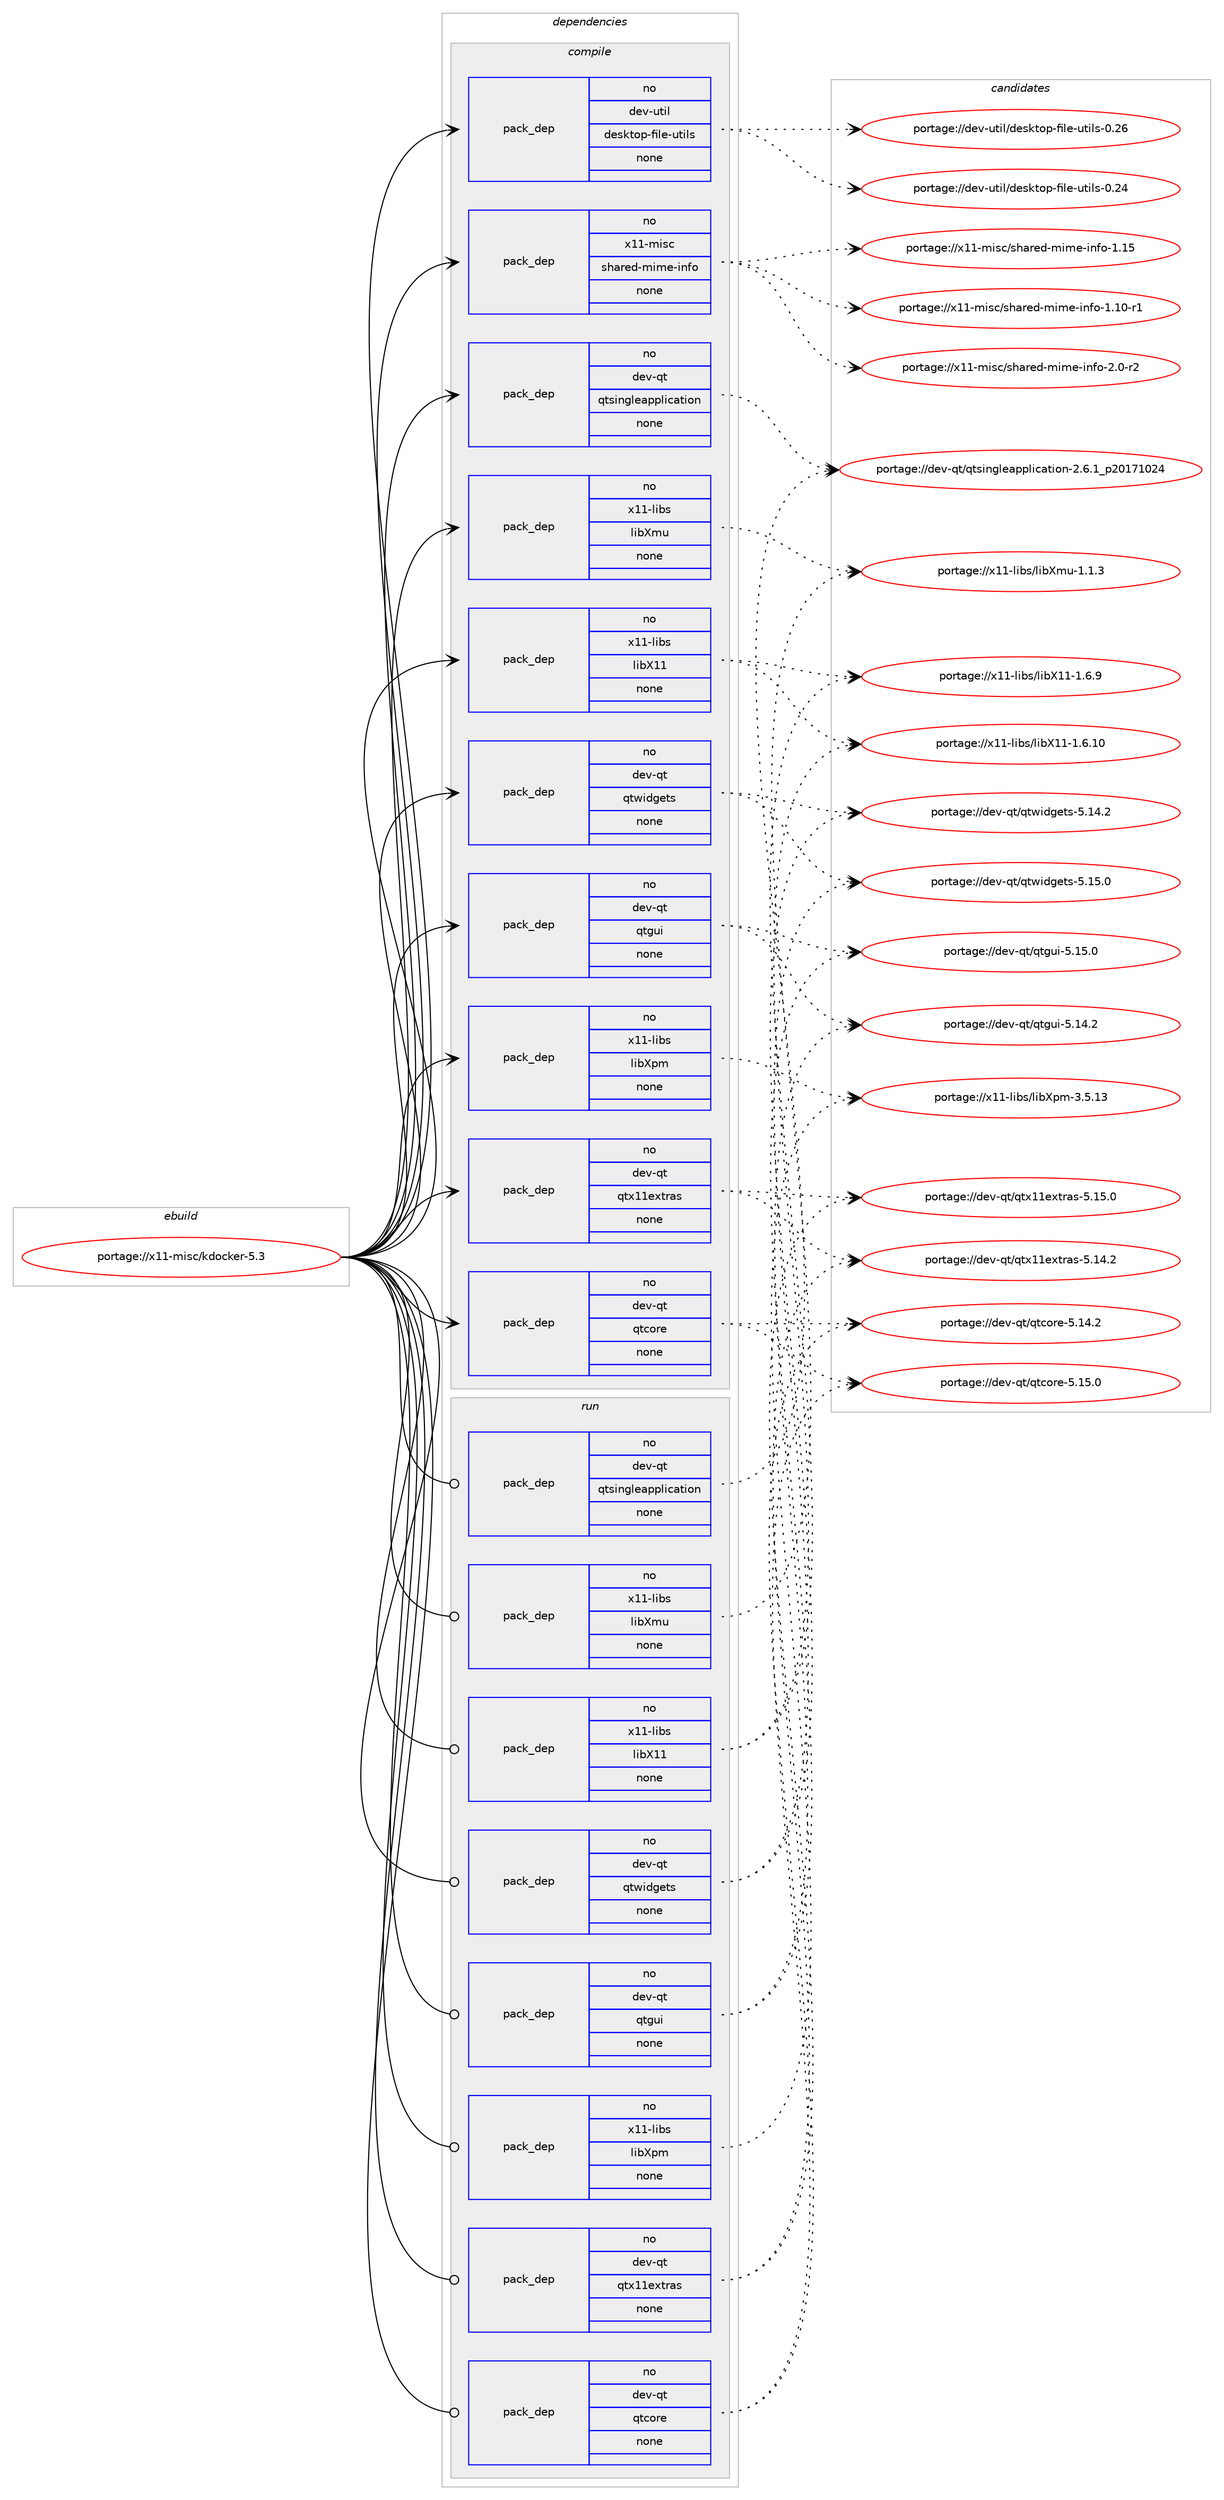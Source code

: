 digraph prolog {

# *************
# Graph options
# *************

newrank=true;
concentrate=true;
compound=true;
graph [rankdir=LR,fontname=Helvetica,fontsize=10,ranksep=1.5];#, ranksep=2.5, nodesep=0.2];
edge  [arrowhead=vee];
node  [fontname=Helvetica,fontsize=10];

# **********
# The ebuild
# **********

subgraph cluster_leftcol {
color=gray;
rank=same;
label=<<i>ebuild</i>>;
id [label="portage://x11-misc/kdocker-5.3", color=red, width=4, href="../x11-misc/kdocker-5.3.svg"];
}

# ****************
# The dependencies
# ****************

subgraph cluster_midcol {
color=gray;
label=<<i>dependencies</i>>;
subgraph cluster_compile {
fillcolor="#eeeeee";
style=filled;
label=<<i>compile</i>>;
subgraph pack1245 {
dependency1383 [label=<<TABLE BORDER="0" CELLBORDER="1" CELLSPACING="0" CELLPADDING="4" WIDTH="220"><TR><TD ROWSPAN="6" CELLPADDING="30">pack_dep</TD></TR><TR><TD WIDTH="110">no</TD></TR><TR><TD>dev-qt</TD></TR><TR><TD>qtcore</TD></TR><TR><TD>none</TD></TR><TR><TD></TD></TR></TABLE>>, shape=none, color=blue];
}
id:e -> dependency1383:w [weight=20,style="solid",arrowhead="vee"];
subgraph pack1246 {
dependency1384 [label=<<TABLE BORDER="0" CELLBORDER="1" CELLSPACING="0" CELLPADDING="4" WIDTH="220"><TR><TD ROWSPAN="6" CELLPADDING="30">pack_dep</TD></TR><TR><TD WIDTH="110">no</TD></TR><TR><TD>dev-qt</TD></TR><TR><TD>qtgui</TD></TR><TR><TD>none</TD></TR><TR><TD></TD></TR></TABLE>>, shape=none, color=blue];
}
id:e -> dependency1384:w [weight=20,style="solid",arrowhead="vee"];
subgraph pack1247 {
dependency1385 [label=<<TABLE BORDER="0" CELLBORDER="1" CELLSPACING="0" CELLPADDING="4" WIDTH="220"><TR><TD ROWSPAN="6" CELLPADDING="30">pack_dep</TD></TR><TR><TD WIDTH="110">no</TD></TR><TR><TD>dev-qt</TD></TR><TR><TD>qtsingleapplication</TD></TR><TR><TD>none</TD></TR><TR><TD></TD></TR></TABLE>>, shape=none, color=blue];
}
id:e -> dependency1385:w [weight=20,style="solid",arrowhead="vee"];
subgraph pack1248 {
dependency1386 [label=<<TABLE BORDER="0" CELLBORDER="1" CELLSPACING="0" CELLPADDING="4" WIDTH="220"><TR><TD ROWSPAN="6" CELLPADDING="30">pack_dep</TD></TR><TR><TD WIDTH="110">no</TD></TR><TR><TD>dev-qt</TD></TR><TR><TD>qtwidgets</TD></TR><TR><TD>none</TD></TR><TR><TD></TD></TR></TABLE>>, shape=none, color=blue];
}
id:e -> dependency1386:w [weight=20,style="solid",arrowhead="vee"];
subgraph pack1249 {
dependency1387 [label=<<TABLE BORDER="0" CELLBORDER="1" CELLSPACING="0" CELLPADDING="4" WIDTH="220"><TR><TD ROWSPAN="6" CELLPADDING="30">pack_dep</TD></TR><TR><TD WIDTH="110">no</TD></TR><TR><TD>dev-qt</TD></TR><TR><TD>qtx11extras</TD></TR><TR><TD>none</TD></TR><TR><TD></TD></TR></TABLE>>, shape=none, color=blue];
}
id:e -> dependency1387:w [weight=20,style="solid",arrowhead="vee"];
subgraph pack1250 {
dependency1388 [label=<<TABLE BORDER="0" CELLBORDER="1" CELLSPACING="0" CELLPADDING="4" WIDTH="220"><TR><TD ROWSPAN="6" CELLPADDING="30">pack_dep</TD></TR><TR><TD WIDTH="110">no</TD></TR><TR><TD>dev-util</TD></TR><TR><TD>desktop-file-utils</TD></TR><TR><TD>none</TD></TR><TR><TD></TD></TR></TABLE>>, shape=none, color=blue];
}
id:e -> dependency1388:w [weight=20,style="solid",arrowhead="vee"];
subgraph pack1251 {
dependency1389 [label=<<TABLE BORDER="0" CELLBORDER="1" CELLSPACING="0" CELLPADDING="4" WIDTH="220"><TR><TD ROWSPAN="6" CELLPADDING="30">pack_dep</TD></TR><TR><TD WIDTH="110">no</TD></TR><TR><TD>x11-libs</TD></TR><TR><TD>libX11</TD></TR><TR><TD>none</TD></TR><TR><TD></TD></TR></TABLE>>, shape=none, color=blue];
}
id:e -> dependency1389:w [weight=20,style="solid",arrowhead="vee"];
subgraph pack1252 {
dependency1390 [label=<<TABLE BORDER="0" CELLBORDER="1" CELLSPACING="0" CELLPADDING="4" WIDTH="220"><TR><TD ROWSPAN="6" CELLPADDING="30">pack_dep</TD></TR><TR><TD WIDTH="110">no</TD></TR><TR><TD>x11-libs</TD></TR><TR><TD>libXmu</TD></TR><TR><TD>none</TD></TR><TR><TD></TD></TR></TABLE>>, shape=none, color=blue];
}
id:e -> dependency1390:w [weight=20,style="solid",arrowhead="vee"];
subgraph pack1253 {
dependency1391 [label=<<TABLE BORDER="0" CELLBORDER="1" CELLSPACING="0" CELLPADDING="4" WIDTH="220"><TR><TD ROWSPAN="6" CELLPADDING="30">pack_dep</TD></TR><TR><TD WIDTH="110">no</TD></TR><TR><TD>x11-libs</TD></TR><TR><TD>libXpm</TD></TR><TR><TD>none</TD></TR><TR><TD></TD></TR></TABLE>>, shape=none, color=blue];
}
id:e -> dependency1391:w [weight=20,style="solid",arrowhead="vee"];
subgraph pack1254 {
dependency1392 [label=<<TABLE BORDER="0" CELLBORDER="1" CELLSPACING="0" CELLPADDING="4" WIDTH="220"><TR><TD ROWSPAN="6" CELLPADDING="30">pack_dep</TD></TR><TR><TD WIDTH="110">no</TD></TR><TR><TD>x11-misc</TD></TR><TR><TD>shared-mime-info</TD></TR><TR><TD>none</TD></TR><TR><TD></TD></TR></TABLE>>, shape=none, color=blue];
}
id:e -> dependency1392:w [weight=20,style="solid",arrowhead="vee"];
}
subgraph cluster_compileandrun {
fillcolor="#eeeeee";
style=filled;
label=<<i>compile and run</i>>;
}
subgraph cluster_run {
fillcolor="#eeeeee";
style=filled;
label=<<i>run</i>>;
subgraph pack1255 {
dependency1393 [label=<<TABLE BORDER="0" CELLBORDER="1" CELLSPACING="0" CELLPADDING="4" WIDTH="220"><TR><TD ROWSPAN="6" CELLPADDING="30">pack_dep</TD></TR><TR><TD WIDTH="110">no</TD></TR><TR><TD>dev-qt</TD></TR><TR><TD>qtcore</TD></TR><TR><TD>none</TD></TR><TR><TD></TD></TR></TABLE>>, shape=none, color=blue];
}
id:e -> dependency1393:w [weight=20,style="solid",arrowhead="odot"];
subgraph pack1256 {
dependency1394 [label=<<TABLE BORDER="0" CELLBORDER="1" CELLSPACING="0" CELLPADDING="4" WIDTH="220"><TR><TD ROWSPAN="6" CELLPADDING="30">pack_dep</TD></TR><TR><TD WIDTH="110">no</TD></TR><TR><TD>dev-qt</TD></TR><TR><TD>qtgui</TD></TR><TR><TD>none</TD></TR><TR><TD></TD></TR></TABLE>>, shape=none, color=blue];
}
id:e -> dependency1394:w [weight=20,style="solid",arrowhead="odot"];
subgraph pack1257 {
dependency1395 [label=<<TABLE BORDER="0" CELLBORDER="1" CELLSPACING="0" CELLPADDING="4" WIDTH="220"><TR><TD ROWSPAN="6" CELLPADDING="30">pack_dep</TD></TR><TR><TD WIDTH="110">no</TD></TR><TR><TD>dev-qt</TD></TR><TR><TD>qtsingleapplication</TD></TR><TR><TD>none</TD></TR><TR><TD></TD></TR></TABLE>>, shape=none, color=blue];
}
id:e -> dependency1395:w [weight=20,style="solid",arrowhead="odot"];
subgraph pack1258 {
dependency1396 [label=<<TABLE BORDER="0" CELLBORDER="1" CELLSPACING="0" CELLPADDING="4" WIDTH="220"><TR><TD ROWSPAN="6" CELLPADDING="30">pack_dep</TD></TR><TR><TD WIDTH="110">no</TD></TR><TR><TD>dev-qt</TD></TR><TR><TD>qtwidgets</TD></TR><TR><TD>none</TD></TR><TR><TD></TD></TR></TABLE>>, shape=none, color=blue];
}
id:e -> dependency1396:w [weight=20,style="solid",arrowhead="odot"];
subgraph pack1259 {
dependency1397 [label=<<TABLE BORDER="0" CELLBORDER="1" CELLSPACING="0" CELLPADDING="4" WIDTH="220"><TR><TD ROWSPAN="6" CELLPADDING="30">pack_dep</TD></TR><TR><TD WIDTH="110">no</TD></TR><TR><TD>dev-qt</TD></TR><TR><TD>qtx11extras</TD></TR><TR><TD>none</TD></TR><TR><TD></TD></TR></TABLE>>, shape=none, color=blue];
}
id:e -> dependency1397:w [weight=20,style="solid",arrowhead="odot"];
subgraph pack1260 {
dependency1398 [label=<<TABLE BORDER="0" CELLBORDER="1" CELLSPACING="0" CELLPADDING="4" WIDTH="220"><TR><TD ROWSPAN="6" CELLPADDING="30">pack_dep</TD></TR><TR><TD WIDTH="110">no</TD></TR><TR><TD>x11-libs</TD></TR><TR><TD>libX11</TD></TR><TR><TD>none</TD></TR><TR><TD></TD></TR></TABLE>>, shape=none, color=blue];
}
id:e -> dependency1398:w [weight=20,style="solid",arrowhead="odot"];
subgraph pack1261 {
dependency1399 [label=<<TABLE BORDER="0" CELLBORDER="1" CELLSPACING="0" CELLPADDING="4" WIDTH="220"><TR><TD ROWSPAN="6" CELLPADDING="30">pack_dep</TD></TR><TR><TD WIDTH="110">no</TD></TR><TR><TD>x11-libs</TD></TR><TR><TD>libXmu</TD></TR><TR><TD>none</TD></TR><TR><TD></TD></TR></TABLE>>, shape=none, color=blue];
}
id:e -> dependency1399:w [weight=20,style="solid",arrowhead="odot"];
subgraph pack1262 {
dependency1400 [label=<<TABLE BORDER="0" CELLBORDER="1" CELLSPACING="0" CELLPADDING="4" WIDTH="220"><TR><TD ROWSPAN="6" CELLPADDING="30">pack_dep</TD></TR><TR><TD WIDTH="110">no</TD></TR><TR><TD>x11-libs</TD></TR><TR><TD>libXpm</TD></TR><TR><TD>none</TD></TR><TR><TD></TD></TR></TABLE>>, shape=none, color=blue];
}
id:e -> dependency1400:w [weight=20,style="solid",arrowhead="odot"];
}
}

# **************
# The candidates
# **************

subgraph cluster_choices {
rank=same;
color=gray;
label=<<i>candidates</i>>;

subgraph choice1245 {
color=black;
nodesep=1;
choice10010111845113116471131169911111410145534649534648 [label="portage://dev-qt/qtcore-5.15.0", color=red, width=4,href="../dev-qt/qtcore-5.15.0.svg"];
choice10010111845113116471131169911111410145534649524650 [label="portage://dev-qt/qtcore-5.14.2", color=red, width=4,href="../dev-qt/qtcore-5.14.2.svg"];
dependency1383:e -> choice10010111845113116471131169911111410145534649534648:w [style=dotted,weight="100"];
dependency1383:e -> choice10010111845113116471131169911111410145534649524650:w [style=dotted,weight="100"];
}
subgraph choice1246 {
color=black;
nodesep=1;
choice100101118451131164711311610311710545534649534648 [label="portage://dev-qt/qtgui-5.15.0", color=red, width=4,href="../dev-qt/qtgui-5.15.0.svg"];
choice100101118451131164711311610311710545534649524650 [label="portage://dev-qt/qtgui-5.14.2", color=red, width=4,href="../dev-qt/qtgui-5.14.2.svg"];
dependency1384:e -> choice100101118451131164711311610311710545534649534648:w [style=dotted,weight="100"];
dependency1384:e -> choice100101118451131164711311610311710545534649524650:w [style=dotted,weight="100"];
}
subgraph choice1247 {
color=black;
nodesep=1;
choice1001011184511311647113116115105110103108101971121121081059997116105111110455046544649951125048495549485052 [label="portage://dev-qt/qtsingleapplication-2.6.1_p20171024", color=red, width=4,href="../dev-qt/qtsingleapplication-2.6.1_p20171024.svg"];
dependency1385:e -> choice1001011184511311647113116115105110103108101971121121081059997116105111110455046544649951125048495549485052:w [style=dotted,weight="100"];
}
subgraph choice1248 {
color=black;
nodesep=1;
choice100101118451131164711311611910510010310111611545534649534648 [label="portage://dev-qt/qtwidgets-5.15.0", color=red, width=4,href="../dev-qt/qtwidgets-5.15.0.svg"];
choice100101118451131164711311611910510010310111611545534649524650 [label="portage://dev-qt/qtwidgets-5.14.2", color=red, width=4,href="../dev-qt/qtwidgets-5.14.2.svg"];
dependency1386:e -> choice100101118451131164711311611910510010310111611545534649534648:w [style=dotted,weight="100"];
dependency1386:e -> choice100101118451131164711311611910510010310111611545534649524650:w [style=dotted,weight="100"];
}
subgraph choice1249 {
color=black;
nodesep=1;
choice100101118451131164711311612049491011201161149711545534649534648 [label="portage://dev-qt/qtx11extras-5.15.0", color=red, width=4,href="../dev-qt/qtx11extras-5.15.0.svg"];
choice100101118451131164711311612049491011201161149711545534649524650 [label="portage://dev-qt/qtx11extras-5.14.2", color=red, width=4,href="../dev-qt/qtx11extras-5.14.2.svg"];
dependency1387:e -> choice100101118451131164711311612049491011201161149711545534649534648:w [style=dotted,weight="100"];
dependency1387:e -> choice100101118451131164711311612049491011201161149711545534649524650:w [style=dotted,weight="100"];
}
subgraph choice1250 {
color=black;
nodesep=1;
choice100101118451171161051084710010111510711611111245102105108101451171161051081154548465054 [label="portage://dev-util/desktop-file-utils-0.26", color=red, width=4,href="../dev-util/desktop-file-utils-0.26.svg"];
choice100101118451171161051084710010111510711611111245102105108101451171161051081154548465052 [label="portage://dev-util/desktop-file-utils-0.24", color=red, width=4,href="../dev-util/desktop-file-utils-0.24.svg"];
dependency1388:e -> choice100101118451171161051084710010111510711611111245102105108101451171161051081154548465054:w [style=dotted,weight="100"];
dependency1388:e -> choice100101118451171161051084710010111510711611111245102105108101451171161051081154548465052:w [style=dotted,weight="100"];
}
subgraph choice1251 {
color=black;
nodesep=1;
choice120494945108105981154710810598884949454946544657 [label="portage://x11-libs/libX11-1.6.9", color=red, width=4,href="../x11-libs/libX11-1.6.9.svg"];
choice12049494510810598115471081059888494945494654464948 [label="portage://x11-libs/libX11-1.6.10", color=red, width=4,href="../x11-libs/libX11-1.6.10.svg"];
dependency1389:e -> choice120494945108105981154710810598884949454946544657:w [style=dotted,weight="100"];
dependency1389:e -> choice12049494510810598115471081059888494945494654464948:w [style=dotted,weight="100"];
}
subgraph choice1252 {
color=black;
nodesep=1;
choice12049494510810598115471081059888109117454946494651 [label="portage://x11-libs/libXmu-1.1.3", color=red, width=4,href="../x11-libs/libXmu-1.1.3.svg"];
dependency1390:e -> choice12049494510810598115471081059888109117454946494651:w [style=dotted,weight="100"];
}
subgraph choice1253 {
color=black;
nodesep=1;
choice1204949451081059811547108105988811210945514653464951 [label="portage://x11-libs/libXpm-3.5.13", color=red, width=4,href="../x11-libs/libXpm-3.5.13.svg"];
dependency1391:e -> choice1204949451081059811547108105988811210945514653464951:w [style=dotted,weight="100"];
}
subgraph choice1254 {
color=black;
nodesep=1;
choice1204949451091051159947115104971141011004510910510910145105110102111455046484511450 [label="portage://x11-misc/shared-mime-info-2.0-r2", color=red, width=4,href="../x11-misc/shared-mime-info-2.0-r2.svg"];
choice12049494510910511599471151049711410110045109105109101451051101021114549464953 [label="portage://x11-misc/shared-mime-info-1.15", color=red, width=4,href="../x11-misc/shared-mime-info-1.15.svg"];
choice120494945109105115994711510497114101100451091051091014510511010211145494649484511449 [label="portage://x11-misc/shared-mime-info-1.10-r1", color=red, width=4,href="../x11-misc/shared-mime-info-1.10-r1.svg"];
dependency1392:e -> choice1204949451091051159947115104971141011004510910510910145105110102111455046484511450:w [style=dotted,weight="100"];
dependency1392:e -> choice12049494510910511599471151049711410110045109105109101451051101021114549464953:w [style=dotted,weight="100"];
dependency1392:e -> choice120494945109105115994711510497114101100451091051091014510511010211145494649484511449:w [style=dotted,weight="100"];
}
subgraph choice1255 {
color=black;
nodesep=1;
choice10010111845113116471131169911111410145534649534648 [label="portage://dev-qt/qtcore-5.15.0", color=red, width=4,href="../dev-qt/qtcore-5.15.0.svg"];
choice10010111845113116471131169911111410145534649524650 [label="portage://dev-qt/qtcore-5.14.2", color=red, width=4,href="../dev-qt/qtcore-5.14.2.svg"];
dependency1393:e -> choice10010111845113116471131169911111410145534649534648:w [style=dotted,weight="100"];
dependency1393:e -> choice10010111845113116471131169911111410145534649524650:w [style=dotted,weight="100"];
}
subgraph choice1256 {
color=black;
nodesep=1;
choice100101118451131164711311610311710545534649534648 [label="portage://dev-qt/qtgui-5.15.0", color=red, width=4,href="../dev-qt/qtgui-5.15.0.svg"];
choice100101118451131164711311610311710545534649524650 [label="portage://dev-qt/qtgui-5.14.2", color=red, width=4,href="../dev-qt/qtgui-5.14.2.svg"];
dependency1394:e -> choice100101118451131164711311610311710545534649534648:w [style=dotted,weight="100"];
dependency1394:e -> choice100101118451131164711311610311710545534649524650:w [style=dotted,weight="100"];
}
subgraph choice1257 {
color=black;
nodesep=1;
choice1001011184511311647113116115105110103108101971121121081059997116105111110455046544649951125048495549485052 [label="portage://dev-qt/qtsingleapplication-2.6.1_p20171024", color=red, width=4,href="../dev-qt/qtsingleapplication-2.6.1_p20171024.svg"];
dependency1395:e -> choice1001011184511311647113116115105110103108101971121121081059997116105111110455046544649951125048495549485052:w [style=dotted,weight="100"];
}
subgraph choice1258 {
color=black;
nodesep=1;
choice100101118451131164711311611910510010310111611545534649534648 [label="portage://dev-qt/qtwidgets-5.15.0", color=red, width=4,href="../dev-qt/qtwidgets-5.15.0.svg"];
choice100101118451131164711311611910510010310111611545534649524650 [label="portage://dev-qt/qtwidgets-5.14.2", color=red, width=4,href="../dev-qt/qtwidgets-5.14.2.svg"];
dependency1396:e -> choice100101118451131164711311611910510010310111611545534649534648:w [style=dotted,weight="100"];
dependency1396:e -> choice100101118451131164711311611910510010310111611545534649524650:w [style=dotted,weight="100"];
}
subgraph choice1259 {
color=black;
nodesep=1;
choice100101118451131164711311612049491011201161149711545534649534648 [label="portage://dev-qt/qtx11extras-5.15.0", color=red, width=4,href="../dev-qt/qtx11extras-5.15.0.svg"];
choice100101118451131164711311612049491011201161149711545534649524650 [label="portage://dev-qt/qtx11extras-5.14.2", color=red, width=4,href="../dev-qt/qtx11extras-5.14.2.svg"];
dependency1397:e -> choice100101118451131164711311612049491011201161149711545534649534648:w [style=dotted,weight="100"];
dependency1397:e -> choice100101118451131164711311612049491011201161149711545534649524650:w [style=dotted,weight="100"];
}
subgraph choice1260 {
color=black;
nodesep=1;
choice120494945108105981154710810598884949454946544657 [label="portage://x11-libs/libX11-1.6.9", color=red, width=4,href="../x11-libs/libX11-1.6.9.svg"];
choice12049494510810598115471081059888494945494654464948 [label="portage://x11-libs/libX11-1.6.10", color=red, width=4,href="../x11-libs/libX11-1.6.10.svg"];
dependency1398:e -> choice120494945108105981154710810598884949454946544657:w [style=dotted,weight="100"];
dependency1398:e -> choice12049494510810598115471081059888494945494654464948:w [style=dotted,weight="100"];
}
subgraph choice1261 {
color=black;
nodesep=1;
choice12049494510810598115471081059888109117454946494651 [label="portage://x11-libs/libXmu-1.1.3", color=red, width=4,href="../x11-libs/libXmu-1.1.3.svg"];
dependency1399:e -> choice12049494510810598115471081059888109117454946494651:w [style=dotted,weight="100"];
}
subgraph choice1262 {
color=black;
nodesep=1;
choice1204949451081059811547108105988811210945514653464951 [label="portage://x11-libs/libXpm-3.5.13", color=red, width=4,href="../x11-libs/libXpm-3.5.13.svg"];
dependency1400:e -> choice1204949451081059811547108105988811210945514653464951:w [style=dotted,weight="100"];
}
}

}
